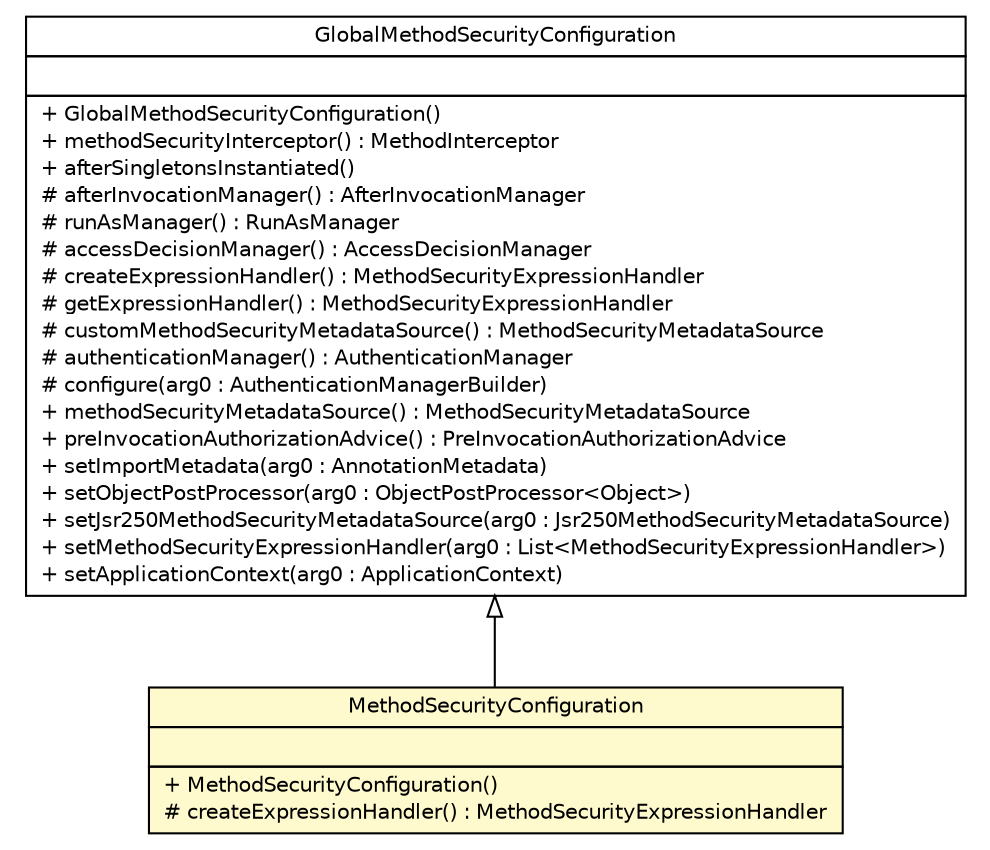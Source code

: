 #!/usr/local/bin/dot
#
# Class diagram 
# Generated by UMLGraph version R5_6-24-gf6e263 (http://www.umlgraph.org/)
#

digraph G {
	edge [fontname="Helvetica",fontsize=10,labelfontname="Helvetica",labelfontsize=10];
	node [fontname="Helvetica",fontsize=10,shape=plaintext];
	nodesep=0.25;
	ranksep=0.5;
	// cn.home1.oss.lib.security.starter.MethodSecurityConfiguration
	c2468 [label=<<table title="cn.home1.oss.lib.security.starter.MethodSecurityConfiguration" border="0" cellborder="1" cellspacing="0" cellpadding="2" port="p" bgcolor="lemonChiffon" href="./MethodSecurityConfiguration.html">
		<tr><td><table border="0" cellspacing="0" cellpadding="1">
<tr><td align="center" balign="center"> MethodSecurityConfiguration </td></tr>
		</table></td></tr>
		<tr><td><table border="0" cellspacing="0" cellpadding="1">
<tr><td align="left" balign="left">  </td></tr>
		</table></td></tr>
		<tr><td><table border="0" cellspacing="0" cellpadding="1">
<tr><td align="left" balign="left"> + MethodSecurityConfiguration() </td></tr>
<tr><td align="left" balign="left"> # createExpressionHandler() : MethodSecurityExpressionHandler </td></tr>
		</table></td></tr>
		</table>>, URL="./MethodSecurityConfiguration.html", fontname="Helvetica", fontcolor="black", fontsize=10.0];
	//cn.home1.oss.lib.security.starter.MethodSecurityConfiguration extends org.springframework.security.config.annotation.method.configuration.GlobalMethodSecurityConfiguration
	c2524:p -> c2468:p [dir=back,arrowtail=empty];
	// org.springframework.security.config.annotation.method.configuration.GlobalMethodSecurityConfiguration
	c2524 [label=<<table title="org.springframework.security.config.annotation.method.configuration.GlobalMethodSecurityConfiguration" border="0" cellborder="1" cellspacing="0" cellpadding="2" port="p" href="http://java.sun.com/j2se/1.4.2/docs/api/org/springframework/security/config/annotation/method/configuration/GlobalMethodSecurityConfiguration.html">
		<tr><td><table border="0" cellspacing="0" cellpadding="1">
<tr><td align="center" balign="center"> GlobalMethodSecurityConfiguration </td></tr>
		</table></td></tr>
		<tr><td><table border="0" cellspacing="0" cellpadding="1">
<tr><td align="left" balign="left">  </td></tr>
		</table></td></tr>
		<tr><td><table border="0" cellspacing="0" cellpadding="1">
<tr><td align="left" balign="left"> + GlobalMethodSecurityConfiguration() </td></tr>
<tr><td align="left" balign="left"> + methodSecurityInterceptor() : MethodInterceptor </td></tr>
<tr><td align="left" balign="left"> + afterSingletonsInstantiated() </td></tr>
<tr><td align="left" balign="left"> # afterInvocationManager() : AfterInvocationManager </td></tr>
<tr><td align="left" balign="left"> # runAsManager() : RunAsManager </td></tr>
<tr><td align="left" balign="left"> # accessDecisionManager() : AccessDecisionManager </td></tr>
<tr><td align="left" balign="left"> # createExpressionHandler() : MethodSecurityExpressionHandler </td></tr>
<tr><td align="left" balign="left"> # getExpressionHandler() : MethodSecurityExpressionHandler </td></tr>
<tr><td align="left" balign="left"> # customMethodSecurityMetadataSource() : MethodSecurityMetadataSource </td></tr>
<tr><td align="left" balign="left"> # authenticationManager() : AuthenticationManager </td></tr>
<tr><td align="left" balign="left"> # configure(arg0 : AuthenticationManagerBuilder) </td></tr>
<tr><td align="left" balign="left"> + methodSecurityMetadataSource() : MethodSecurityMetadataSource </td></tr>
<tr><td align="left" balign="left"> + preInvocationAuthorizationAdvice() : PreInvocationAuthorizationAdvice </td></tr>
<tr><td align="left" balign="left"> + setImportMetadata(arg0 : AnnotationMetadata) </td></tr>
<tr><td align="left" balign="left"> + setObjectPostProcessor(arg0 : ObjectPostProcessor&lt;Object&gt;) </td></tr>
<tr><td align="left" balign="left"> + setJsr250MethodSecurityMetadataSource(arg0 : Jsr250MethodSecurityMetadataSource) </td></tr>
<tr><td align="left" balign="left"> + setMethodSecurityExpressionHandler(arg0 : List&lt;MethodSecurityExpressionHandler&gt;) </td></tr>
<tr><td align="left" balign="left"> + setApplicationContext(arg0 : ApplicationContext) </td></tr>
		</table></td></tr>
		</table>>, URL="http://java.sun.com/j2se/1.4.2/docs/api/org/springframework/security/config/annotation/method/configuration/GlobalMethodSecurityConfiguration.html", fontname="Helvetica", fontcolor="black", fontsize=10.0];
}

